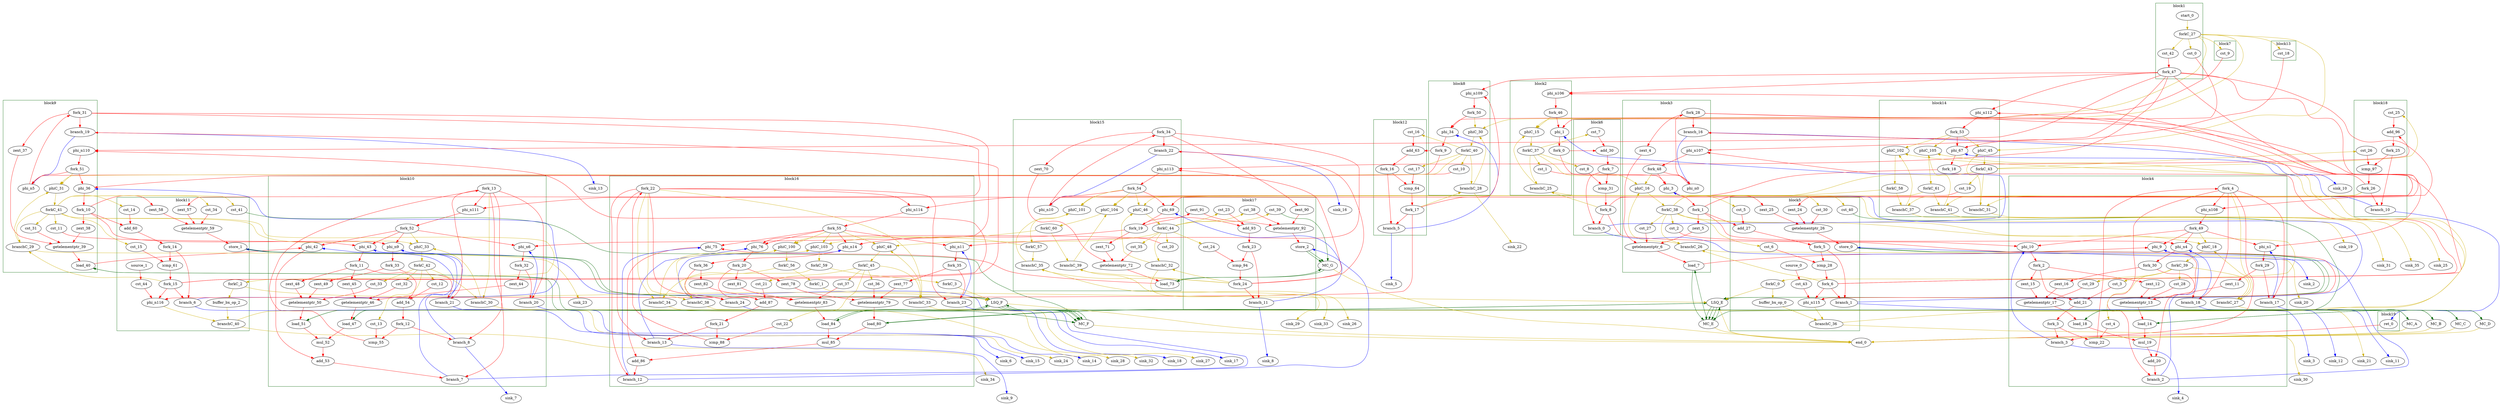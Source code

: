 Digraph G {
	splines=spline;
//DHLS version: 0.1.1" [shape = "none" pos = "20,20!"]

	subgraph cluster_0 {
	color = "darkgreen";
		label = "block1";
		"cst_0" [type = "Constant", bbID= 1, in = "in1:32", out = "out1:32", value = "0x00000000"];
		"start_0" [type = "Entry", control= "true", bbID= 1, in = "in1:0", out = "out1:0"];
		"cst_42" [type = "Constant", bbID= 1, in = "in1:32", out = "out1:32", value = "0x00000001"];
		"forkC_27" [type = "Fork", bbID= 1, in = "in1:0", out = "out1:0 out2:0 out3:0 out4:0 out5:0 out6:0 out7:0 "];
		"fork_47" [type = "Fork", bbID= 1, in = "in1:32", out = "out1:32 out2:32 out3:32 out4:32 out5:32 out6:32 out7:32 out8:32 out9:32 "];

	}

	subgraph cluster_1 {
	color = "darkgreen";
		label = "block2";
		"phi_1" [type = "Mux", bbID= 2, in = "in1?:1 in2:32 in3:32 ", out = "out1:32", delay=0.366];
		"cst_1" [type = "Constant", bbID= 2, in = "in1:32", out = "out1:32", value = "0x00000000"];
		"phiC_15" [type = "Mux", bbID= 2, in = "in1?:1 in2:0 in3:0 ", out = "out1:0", delay=0.166];
		"phi_n106" [type = "Merge", bbID= 2, in = "in1:32 in2:32*i ", out = "out1:32", delay=0.366];
		"branchC_25" [type = "Branch", bbID= 2,  in = "in1:0 in2?:1*i", out = "out1+:0 out2-:0"];
		"fork_0" [type = "Fork", bbID= 2, in = "in1:32", out = "out1:32 out2:32 "];
		"forkC_37" [type = "Fork", bbID= 2, in = "in1:0", out = "out1:0 out2:0 out3:0 out4:0 out5:0 "];
		"fork_46" [type = "Fork", bbID= 2, in = "in1:32", out = "out1:32 out2:32 "];

	}

	subgraph cluster_2 {
	color = "darkgreen";
		label = "block3";
		"phi_3" [type = "Mux", bbID= 3, in = "in1?:1 in2:32 in3:32 ", out = "out1:32", delay=0.366];
		"zext_4" [type = "Operator", bbID= 3, op = "zext_op", in = "in1:32 ", out = "out1:32 ", delay=0.000, latency=0, II=1];
		"zext_5" [type = "Operator", bbID= 3, op = "zext_op", in = "in1:32 ", out = "out1:32 ", delay=0.000, latency=0, II=1];
		"getelementptr_6" [type = "Operator", bbID= 3, op = "getelementptr_op", in = "in1:32 in2:32 in3:32 ", out = "out1:32 ", constants=1, delay=2.966, latency=0, II=1];
		"load_7" [type = "Operator", bbID= 3, op = "mc_load_op",bbID= 3, portId= 0, offset= 0, in = "in1:32 in2:32", out = "out1:32 out2:32 ", delay=0.000, latency=2, II=1];
		"cst_2" [type = "Constant", bbID= 3, in = "in1:32", out = "out1:32", value = "0x00000000"];
		"cst_27" [type = "Constant", bbID= 3, in = "in1:32", out = "out1:32", value = "0x0000000A"];
		"phi_n0" [type = "Mux", bbID= 3, in = "in1?:1 in2:32 in3:32 ", out = "out1:32", delay=0.366];
		"phiC_16" [type = "Mux", bbID= 3, in = "in1?:1 in2:0 in3:0 ", out = "out1:0", delay=0.166];
		"phi_n107" [type = "Merge", bbID= 3, in = "in1:32 in2:32*i ", out = "out1:32", delay=0.366];
		"branch_16" [type = "Branch", bbID= 3,  in = "in1:32 in2?:1*i", out = "out1+:32 out2-:32"];
		"branchC_26" [type = "Branch", bbID= 3,  in = "in1:0 in2?:1*i", out = "out1+:0 out2-:0"];
		"fork_1" [type = "Fork", bbID= 3, in = "in1:32", out = "out1:32 out2:32 out3:32 out4:32 "];
		"fork_28" [type = "Fork", bbID= 3, in = "in1:32", out = "out1:32 out2:32 out3:32 out4:32 "];
		"forkC_38" [type = "Fork", bbID= 3, in = "in1:0", out = "out1:0 out2:0 out3:0 out4:0 out5:0 out6:0 out7:0 out8:0 out9:0 "];
		"fork_48" [type = "Fork", bbID= 3, in = "in1:32", out = "out1:32 out2:32 out3:32 "];

	}

	subgraph cluster_3 {
	color = "darkgreen";
		label = "block4";
		"phi_9" [type = "Mux", bbID= 4, in = "in1?:1 in2:32 in3:32 ", out = "out1:32", delay=0.366];
		"phi_10" [type = "Mux", bbID= 4, in = "in1?:1 in2:32 in3:32 ", out = "out1:32", delay=0.366];
		"zext_11" [type = "Operator", bbID= 4, op = "zext_op", in = "in1:32 ", out = "out1:32 ", delay=0.000, latency=0, II=1];
		"zext_12" [type = "Operator", bbID= 4, op = "zext_op", in = "in1:32 ", out = "out1:32 ", delay=0.000, latency=0, II=1];
		"getelementptr_13" [type = "Operator", bbID= 4, op = "getelementptr_op", in = "in1:32 in2:32 in3:32 ", out = "out1:32 ", constants=1, delay=2.966, latency=0, II=1];
		"load_14" [type = "Operator", bbID= 4, op = "mc_load_op",bbID= 4, portId= 0, offset= 0, in = "in1:32 in2:32", out = "out1:32 out2:32 ", delay=0.000, latency=2, II=1];
		"zext_15" [type = "Operator", bbID= 4, op = "zext_op", in = "in1:32 ", out = "out1:32 ", delay=0.000, latency=0, II=1];
		"zext_16" [type = "Operator", bbID= 4, op = "zext_op", in = "in1:32 ", out = "out1:32 ", delay=0.000, latency=0, II=1];
		"getelementptr_17" [type = "Operator", bbID= 4, op = "getelementptr_op", in = "in1:32 in2:32 in3:32 ", out = "out1:32 ", constants=1, delay=2.966, latency=0, II=1];
		"load_18" [type = "Operator", bbID= 4, op = "mc_load_op",bbID= 4, portId= 0, offset= 0, in = "in1:32 in2:32", out = "out1:32 out2:32 ", delay=0.000, latency=2, II=1];
		"mul_19" [type = "Operator", bbID= 4, op = "mul_op", in = "in1:32 in2:32 ", out = "out1:32 ", delay=0.000, latency=4, II=1];
		"add_20" [type = "Operator", bbID= 4, op = "add_op", in = "in1:32 in2:32 ", out = "out1:32 ", delay=1.693, latency=0, II=1];
		"cst_3" [type = "Constant", bbID= 4, in = "in1:32", out = "out1:32", value = "0x00000001"];
		"add_21" [type = "Operator", bbID= 4, op = "add_op", in = "in1:32 in2:32 ", out = "out1:32 ", delay=1.693, latency=0, II=1];
		"cst_4" [type = "Constant", bbID= 4, in = "in1:32", out = "out1:32", value = "0x0000000A"];
		"icmp_22" [type = "Operator", bbID= 4, op = "icmp_ult_op", in = "in1:32 in2:32 ", out = "out1:1 ", delay=1.530, latency=0, II=1];
		"cst_28" [type = "Constant", bbID= 4, in = "in1:32", out = "out1:32", value = "0x0000000A"];
		"cst_29" [type = "Constant", bbID= 4, in = "in1:32", out = "out1:32", value = "0x0000000A"];
		"phi_n1" [type = "Mux", bbID= 4, in = "in1?:1 in2:32 in3:32 ", out = "out1:32", delay=0.366];
		"phi_n4" [type = "Mux", bbID= 4, in = "in1?:1 in2:32 in3:32 ", out = "out1:32", delay=0.366];
		"phiC_18" [type = "Mux", bbID= 4, in = "in1?:1 in2:0 in3:0 ", out = "out1:0", delay=0.166];
		"branch_2" [type = "Branch", bbID= 4,  in = "in1:32 in2?:1*i", out = "out1+:32 out2-:32"];
		"phi_n108" [type = "Merge", bbID= 4, in = "in1:32 in2:32*i ", out = "out1:32", delay=0.366];
		"branch_3" [type = "Branch", bbID= 4,  in = "in1:32 in2?:1*i", out = "out1+:32 out2-:32"];
		"branch_17" [type = "Branch", bbID= 4,  in = "in1:32 in2?:1*i", out = "out1+:32 out2-:32"];
		"branch_18" [type = "Branch", bbID= 4,  in = "in1:32 in2?:1*i", out = "out1+:32 out2-:32"];
		"branchC_27" [type = "Branch", bbID= 4,  in = "in1:0 in2?:1*i", out = "out1+:0 out2-:0"];
		"fork_2" [type = "Fork", bbID= 4, in = "in1:32", out = "out1:32 out2:32 out3:32 "];
		"fork_3" [type = "Fork", bbID= 4, in = "in1:32", out = "out1:32 out2:32 "];
		"fork_4" [type = "Fork", bbID= 4, in = "in1:32", out = "out1:32 out2:32 out3:32 out4:32 out5:32 out6:32 "];
		"fork_29" [type = "Fork", bbID= 4, in = "in1:32", out = "out1:32 out2:32 "];
		"fork_30" [type = "Fork", bbID= 4, in = "in1:32", out = "out1:32 out2:32 "];
		"forkC_39" [type = "Fork", bbID= 4, in = "in1:0", out = "out1:0 out2:0 out3:0 out4:0 out5:0 "];
		"fork_49" [type = "Fork", bbID= 4, in = "in1:32", out = "out1:32 out2:32 out3:32 out4:32 out5:32 "];

	}

	subgraph cluster_4 {
	color = "darkgreen";
		label = "block5";
		"zext_24" [type = "Operator", bbID= 5, op = "zext_op", in = "in1:32 ", out = "out1:32 ", delay=0.000, latency=0, II=1];
		"zext_25" [type = "Operator", bbID= 5, op = "zext_op", in = "in1:32 ", out = "out1:32 ", delay=0.000, latency=0, II=1];
		"getelementptr_26" [type = "Operator", bbID= 5, op = "getelementptr_op", in = "in1:32 in2:32 in3:32 ", out = "out1:32 ", constants=1, delay=2.966, latency=0, II=1];
		"store_0" [type = "Operator", bbID= 5, op = "lsq_store_op",bbID= 5, portId= 0, offset= 0, in = "in1:32 in2:32 ", out = "out1:32 out2:32", delay=0.000, latency=0, II=1];
		"cst_5" [type = "Constant", bbID= 5, in = "in1:32", out = "out1:32", value = "0x00000001"];
		"add_27" [type = "Operator", bbID= 5, op = "add_op", in = "in1:32 in2:32 ", out = "out1:32 ", delay=1.693, latency=0, II=1];
		"cst_6" [type = "Constant", bbID= 5, in = "in1:32", out = "out1:32", value = "0x0000000A"];
		"icmp_28" [type = "Operator", bbID= 5, op = "icmp_ult_op", in = "in1:32 in2:32 ", out = "out1:1 ", delay=1.530, latency=0, II=1];
		"cst_30" [type = "Constant", bbID= 5, in = "in1:32", out = "out1:32", value = "0x0000000A"];
		"cst_40" [type = "Constant", bbID= 5, in = "in1:32", out = "out1:32", value = "0x00000001"];
		"forkC_0" [type = "Fork", bbID= 5, in = "in1:0", out = "out1:0 out2:0 "];
		"buffer_bx_op_0" [type = "Operator", bbID= 5, op = "buffer_bx_op", in = "in1:0", out = "out1:0", delay=0, latency=1, II=1];
		"branch_1" [type = "Branch", bbID= 5,  in = "in1:32 in2?:1*i", out = "out1+:32 out2-:32"];
		"phi_n115" [type = "Mux", bbID= 5, in = "in1?:1 in2:32 in3:32 ", out = "out1:32", delay=0.366];
		"cst_43" [type = "Constant", bbID= 5, in = "in1:32", out = "out1:32", value = "0x00000001"];
		"source_0" [type = "Source", bbID= 5, out = "out1:0"];
		"branchC_36" [type = "Branch", bbID= 5,  in = "in1:0 in2?:1", out = "out1+:0 out2-:0"];
		"fork_5" [type = "Fork", bbID= 5, in = "in1:32", out = "out1:32 out2:32 "];
		"fork_6" [type = "Fork", bbID= 5, in = "in1:32", out = "out1:32 out2:32 out3:32 out4:32 out5:32 "];

	}

	subgraph cluster_5 {
	color = "darkgreen";
		label = "block6";
		"cst_7" [type = "Constant", bbID= 6, in = "in1:32", out = "out1:32", value = "0x00000001"];
		"add_30" [type = "Operator", bbID= 6, op = "add_op", in = "in1:32 in2:32 ", out = "out1:32 ", delay=1.693, latency=0, II=1];
		"cst_8" [type = "Constant", bbID= 6, in = "in1:32", out = "out1:32", value = "0x0000000A"];
		"icmp_31" [type = "Operator", bbID= 6, op = "icmp_ult_op", in = "in1:32 in2:32 ", out = "out1:1 ", delay=1.530, latency=0, II=1];
		"branch_0" [type = "Branch", bbID= 6,  in = "in1:32 in2?:1*i", out = "out1+:32 out2-:32"];
		"fork_7" [type = "Fork", bbID= 6, in = "in1:32", out = "out1:32 out2:32 "];
		"fork_8" [type = "Fork", bbID= 6, in = "in1:32", out = "out1:32 out2:32 out3:32 out4:32 "];

	}

	subgraph cluster_6 {
	color = "darkgreen";
		label = "block7";
		"cst_9" [type = "Constant", bbID= 7, in = "in1:32", out = "out1:32", value = "0x00000000"];

	}

	subgraph cluster_7 {
	color = "darkgreen";
		label = "block8";
		"phi_34" [type = "Mux", bbID= 8, in = "in1?:1 in2:32 in3:32 ", out = "out1:32", delay=0.366];
		"cst_10" [type = "Constant", bbID= 8, in = "in1:32", out = "out1:32", value = "0x00000000"];
		"phiC_30" [type = "Mux", bbID= 8, in = "in1?:1 in2:0 in3:0 ", out = "out1:0", delay=0.166];
		"phi_n109" [type = "Merge", bbID= 8, in = "in1:32 in2:32*i ", out = "out1:32", delay=0.366];
		"branchC_28" [type = "Branch", bbID= 8,  in = "in1:0 in2?:1*i", out = "out1+:0 out2-:0"];
		"fork_9" [type = "Fork", bbID= 8, in = "in1:32", out = "out1:32 out2:32 "];
		"forkC_40" [type = "Fork", bbID= 8, in = "in1:0", out = "out1:0 out2:0 out3:0 out4:0 out5:0 "];
		"fork_50" [type = "Fork", bbID= 8, in = "in1:32", out = "out1:32 out2:32 "];

	}

	subgraph cluster_8 {
	color = "darkgreen";
		label = "block9";
		"phi_36" [type = "Mux", bbID= 9, in = "in1?:1 in2:32 in3:32 ", out = "out1:32", delay=0.366];
		"zext_37" [type = "Operator", bbID= 9, op = "zext_op", in = "in1:32 ", out = "out1:32 ", delay=0.000, latency=0, II=1];
		"zext_38" [type = "Operator", bbID= 9, op = "zext_op", in = "in1:32 ", out = "out1:32 ", delay=0.000, latency=0, II=1];
		"getelementptr_39" [type = "Operator", bbID= 9, op = "getelementptr_op", in = "in1:32 in2:32 in3:32 ", out = "out1:32 ", constants=1, delay=2.966, latency=0, II=1];
		"load_40" [type = "Operator", bbID= 9, op = "mc_load_op",bbID= 9, portId= 0, offset= 0, in = "in1:32 in2:32", out = "out1:32 out2:32 ", delay=0.000, latency=2, II=1];
		"cst_11" [type = "Constant", bbID= 9, in = "in1:32", out = "out1:32", value = "0x00000000"];
		"cst_31" [type = "Constant", bbID= 9, in = "in1:32", out = "out1:32", value = "0x0000000A"];
		"phi_n5" [type = "Mux", bbID= 9, in = "in1?:1 in2:32 in3:32 ", out = "out1:32", delay=0.366];
		"phiC_31" [type = "Mux", bbID= 9, in = "in1?:1 in2:0 in3:0 ", out = "out1:0", delay=0.166];
		"phi_n110" [type = "Merge", bbID= 9, in = "in1:32 in2:32*i ", out = "out1:32", delay=0.366];
		"branch_19" [type = "Branch", bbID= 9,  in = "in1:32 in2?:1*i", out = "out1+:32 out2-:32"];
		"branchC_29" [type = "Branch", bbID= 9,  in = "in1:0 in2?:1*i", out = "out1+:0 out2-:0"];
		"fork_10" [type = "Fork", bbID= 9, in = "in1:32", out = "out1:32 out2:32 out3:32 out4:32 "];
		"fork_31" [type = "Fork", bbID= 9, in = "in1:32", out = "out1:32 out2:32 out3:32 out4:32 "];
		"forkC_41" [type = "Fork", bbID= 9, in = "in1:0", out = "out1:0 out2:0 out3:0 out4:0 out5:0 out6:0 out7:0 out8:0 out9:0 "];
		"fork_51" [type = "Fork", bbID= 9, in = "in1:32", out = "out1:32 out2:32 out3:32 "];

	}

	subgraph cluster_9 {
	color = "darkgreen";
		label = "block10";
		"phi_42" [type = "Mux", bbID= 10, in = "in1?:1 in2:32 in3:32 ", out = "out1:32", delay=0.366];
		"phi_43" [type = "Mux", bbID= 10, in = "in1?:1 in2:32 in3:32 ", out = "out1:32", delay=0.366];
		"zext_44" [type = "Operator", bbID= 10, op = "zext_op", in = "in1:32 ", out = "out1:32 ", delay=0.000, latency=0, II=1];
		"zext_45" [type = "Operator", bbID= 10, op = "zext_op", in = "in1:32 ", out = "out1:32 ", delay=0.000, latency=0, II=1];
		"getelementptr_46" [type = "Operator", bbID= 10, op = "getelementptr_op", in = "in1:32 in2:32 in3:32 ", out = "out1:32 ", constants=1, delay=2.966, latency=0, II=1];
		"load_47" [type = "Operator", bbID= 10, op = "mc_load_op",bbID= 10, portId= 0, offset= 0, in = "in1:32 in2:32", out = "out1:32 out2:32 ", delay=0.000, latency=2, II=1];
		"zext_48" [type = "Operator", bbID= 10, op = "zext_op", in = "in1:32 ", out = "out1:32 ", delay=0.000, latency=0, II=1];
		"zext_49" [type = "Operator", bbID= 10, op = "zext_op", in = "in1:32 ", out = "out1:32 ", delay=0.000, latency=0, II=1];
		"getelementptr_50" [type = "Operator", bbID= 10, op = "getelementptr_op", in = "in1:32 in2:32 in3:32 ", out = "out1:32 ", constants=1, delay=2.966, latency=0, II=1];
		"load_51" [type = "Operator", bbID= 10, op = "mc_load_op",bbID= 10, portId= 0, offset= 0, in = "in1:32 in2:32", out = "out1:32 out2:32 ", delay=0.000, latency=2, II=1];
		"mul_52" [type = "Operator", bbID= 10, op = "mul_op", in = "in1:32 in2:32 ", out = "out1:32 ", delay=0.000, latency=4, II=1];
		"add_53" [type = "Operator", bbID= 10, op = "add_op", in = "in1:32 in2:32 ", out = "out1:32 ", delay=1.693, latency=0, II=1];
		"cst_12" [type = "Constant", bbID= 10, in = "in1:32", out = "out1:32", value = "0x00000001"];
		"add_54" [type = "Operator", bbID= 10, op = "add_op", in = "in1:32 in2:32 ", out = "out1:32 ", delay=1.693, latency=0, II=1];
		"cst_13" [type = "Constant", bbID= 10, in = "in1:32", out = "out1:32", value = "0x0000000A"];
		"icmp_55" [type = "Operator", bbID= 10, op = "icmp_ult_op", in = "in1:32 in2:32 ", out = "out1:1 ", delay=1.530, latency=0, II=1];
		"cst_32" [type = "Constant", bbID= 10, in = "in1:32", out = "out1:32", value = "0x0000000A"];
		"cst_33" [type = "Constant", bbID= 10, in = "in1:32", out = "out1:32", value = "0x0000000A"];
		"phi_n6" [type = "Mux", bbID= 10, in = "in1?:1 in2:32 in3:32 ", out = "out1:32", delay=0.366];
		"phi_n9" [type = "Mux", bbID= 10, in = "in1?:1 in2:32 in3:32 ", out = "out1:32", delay=0.366];
		"phiC_33" [type = "Mux", bbID= 10, in = "in1?:1 in2:0 in3:0 ", out = "out1:0", delay=0.166];
		"branch_7" [type = "Branch", bbID= 10,  in = "in1:32 in2?:1*i", out = "out1+:32 out2-:32"];
		"phi_n111" [type = "Merge", bbID= 10, in = "in1:32 in2:32*i ", out = "out1:32", delay=0.366];
		"branch_8" [type = "Branch", bbID= 10,  in = "in1:32 in2?:1*i", out = "out1+:32 out2-:32"];
		"branch_20" [type = "Branch", bbID= 10,  in = "in1:32 in2?:1*i", out = "out1+:32 out2-:32"];
		"branch_21" [type = "Branch", bbID= 10,  in = "in1:32 in2?:1*i", out = "out1+:32 out2-:32"];
		"branchC_30" [type = "Branch", bbID= 10,  in = "in1:0 in2?:1*i", out = "out1+:0 out2-:0"];
		"fork_11" [type = "Fork", bbID= 10, in = "in1:32", out = "out1:32 out2:32 out3:32 "];
		"fork_12" [type = "Fork", bbID= 10, in = "in1:32", out = "out1:32 out2:32 "];
		"fork_13" [type = "Fork", bbID= 10, in = "in1:32", out = "out1:32 out2:32 out3:32 out4:32 out5:32 out6:32 "];
		"fork_32" [type = "Fork", bbID= 10, in = "in1:32", out = "out1:32 out2:32 "];
		"fork_33" [type = "Fork", bbID= 10, in = "in1:32", out = "out1:32 out2:32 "];
		"forkC_42" [type = "Fork", bbID= 10, in = "in1:0", out = "out1:0 out2:0 out3:0 out4:0 out5:0 "];
		"fork_52" [type = "Fork", bbID= 10, in = "in1:32", out = "out1:32 out2:32 out3:32 out4:32 out5:32 "];

	}

	subgraph cluster_10 {
	color = "darkgreen";
		label = "block11";
		"zext_57" [type = "Operator", bbID= 11, op = "zext_op", in = "in1:32 ", out = "out1:32 ", delay=0.000, latency=0, II=1];
		"zext_58" [type = "Operator", bbID= 11, op = "zext_op", in = "in1:32 ", out = "out1:32 ", delay=0.000, latency=0, II=1];
		"getelementptr_59" [type = "Operator", bbID= 11, op = "getelementptr_op", in = "in1:32 in2:32 in3:32 ", out = "out1:32 ", constants=1, delay=2.966, latency=0, II=1];
		"store_1" [type = "Operator", bbID= 11, op = "lsq_store_op",bbID= 11, portId= 0, offset= 0, in = "in1:32 in2:32 ", out = "out1:32 out2:32", delay=0.000, latency=0, II=1];
		"cst_14" [type = "Constant", bbID= 11, in = "in1:32", out = "out1:32", value = "0x00000001"];
		"add_60" [type = "Operator", bbID= 11, op = "add_op", in = "in1:32 in2:32 ", out = "out1:32 ", delay=1.693, latency=0, II=1];
		"cst_15" [type = "Constant", bbID= 11, in = "in1:32", out = "out1:32", value = "0x0000000A"];
		"icmp_61" [type = "Operator", bbID= 11, op = "icmp_ult_op", in = "in1:32 in2:32 ", out = "out1:1 ", delay=1.530, latency=0, II=1];
		"cst_34" [type = "Constant", bbID= 11, in = "in1:32", out = "out1:32", value = "0x0000000A"];
		"cst_41" [type = "Constant", bbID= 11, in = "in1:32", out = "out1:32", value = "0x00000001"];
		"forkC_2" [type = "Fork", bbID= 11, in = "in1:0", out = "out1:0 out2:0 "];
		"buffer_bx_op_2" [type = "Operator", bbID= 11, op = "buffer_bx_op", in = "in1:0", out = "out1:0", delay=0, latency=1, II=1];
		"branch_6" [type = "Branch", bbID= 11,  in = "in1:32 in2?:1*i", out = "out1+:32 out2-:32"];
		"phi_n116" [type = "Mux", bbID= 11, in = "in1?:1 in2:32 in3:32 ", out = "out1:32", delay=0.366];
		"cst_44" [type = "Constant", bbID= 11, in = "in1:32", out = "out1:32", value = "0x00000001"];
		"source_1" [type = "Source", bbID= 11, out = "out1:0"];
		"branchC_40" [type = "Branch", bbID= 11,  in = "in1:0 in2?:1", out = "out1+:0 out2-:0"];
		"fork_14" [type = "Fork", bbID= 11, in = "in1:32", out = "out1:32 out2:32 "];
		"fork_15" [type = "Fork", bbID= 11, in = "in1:32", out = "out1:32 out2:32 out3:32 out4:32 out5:32 "];

	}

	subgraph cluster_11 {
	color = "darkgreen";
		label = "block12";
		"cst_16" [type = "Constant", bbID= 12, in = "in1:32", out = "out1:32", value = "0x00000001"];
		"add_63" [type = "Operator", bbID= 12, op = "add_op", in = "in1:32 in2:32 ", out = "out1:32 ", delay=1.693, latency=0, II=1];
		"cst_17" [type = "Constant", bbID= 12, in = "in1:32", out = "out1:32", value = "0x0000000A"];
		"icmp_64" [type = "Operator", bbID= 12, op = "icmp_ult_op", in = "in1:32 in2:32 ", out = "out1:1 ", delay=1.530, latency=0, II=1];
		"branch_5" [type = "Branch", bbID= 12,  in = "in1:32 in2?:1*i", out = "out1+:32 out2-:32"];
		"fork_16" [type = "Fork", bbID= 12, in = "in1:32", out = "out1:32 out2:32 "];
		"fork_17" [type = "Fork", bbID= 12, in = "in1:32", out = "out1:32 out2:32 out3:32 out4:32 "];

	}

	subgraph cluster_12 {
	color = "darkgreen";
		label = "block13";
		"cst_18" [type = "Constant", bbID= 13, in = "in1:32", out = "out1:32", value = "0x00000000"];

	}

	subgraph cluster_13 {
	color = "darkgreen";
		label = "block14";
		"phi_67" [type = "Mux", bbID= 14, in = "in1?:1 in2:32 in3:32 ", out = "out1:32", delay=0.366];
		"cst_19" [type = "Constant", bbID= 14, in = "in1:32", out = "out1:32", value = "0x00000000"];
		"phiC_45" [type = "Mux", bbID= 14, in = "in1?:1 in2:0 in3:0 ", out = "out1:0", delay=0.166];
		"phiC_102" [type = "Mux", bbID= 14, in = "in1?:1 in2:0 in3:0 ", out = "out1:0", delay=0.166];
		"phiC_105" [type = "Mux", bbID= 14, in = "in1?:1 in2:0 in3:0 ", out = "out1:0", delay=0.166];
		"phi_n112" [type = "Merge", bbID= 14, in = "in1:32 in2:32*i ", out = "out1:32", delay=0.366];
		"branchC_31" [type = "Branch", bbID= 14,  in = "in1:0 in2?:1*i", out = "out1+:0 out2-:0"];
		"branchC_37" [type = "Branch", bbID= 14,  in = "in1:0 in2?:1*i", out = "out1+:0 out2-:0"];
		"branchC_41" [type = "Branch", bbID= 14,  in = "in1:0 in2?:1*i", out = "out1+:0 out2-:0"];
		"fork_18" [type = "Fork", bbID= 14, in = "in1:32", out = "out1:32 out2:32 "];
		"forkC_43" [type = "Fork", bbID= 14, in = "in1:0", out = "out1:0 out2:0 out3:0 out4:0 out5:0 "];
		"fork_53" [type = "Fork", bbID= 14, in = "in1:32", out = "out1:32 out2:32 out3:32 out4:32 "];
		"forkC_58" [type = "Fork", bbID= 14, in = "in1:0", out = "out1:0 out2:0 "];
		"forkC_61" [type = "Fork", bbID= 14, in = "in1:0", out = "out1:0 out2:0 "];

	}

	subgraph cluster_14 {
	color = "darkgreen";
		label = "block15";
		"phi_69" [type = "Mux", bbID= 15, in = "in1?:1 in2:32 in3:32 ", out = "out1:32", delay=0.366];
		"zext_70" [type = "Operator", bbID= 15, op = "zext_op", in = "in1:32 ", out = "out1:32 ", delay=0.000, latency=0, II=1];
		"zext_71" [type = "Operator", bbID= 15, op = "zext_op", in = "in1:32 ", out = "out1:32 ", delay=0.000, latency=0, II=1];
		"getelementptr_72" [type = "Operator", bbID= 15, op = "getelementptr_op", in = "in1:32 in2:32 in3:32 ", out = "out1:32 ", constants=1, delay=2.966, latency=0, II=1];
		"load_73" [type = "Operator", bbID= 15, op = "mc_load_op",bbID= 15, portId= 0, offset= 0, in = "in1:32 in2:32", out = "out1:32 out2:32 ", delay=0.000, latency=2, II=1];
		"cst_20" [type = "Constant", bbID= 15, in = "in1:32", out = "out1:32", value = "0x00000000"];
		"cst_35" [type = "Constant", bbID= 15, in = "in1:32", out = "out1:32", value = "0x0000000A"];
		"phi_n10" [type = "Mux", bbID= 15, in = "in1?:1 in2:32 in3:32 ", out = "out1:32", delay=0.366];
		"phiC_46" [type = "Mux", bbID= 15, in = "in1?:1 in2:0 in3:0 ", out = "out1:0", delay=0.166];
		"phiC_101" [type = "Mux", bbID= 15, in = "in1?:1 in2:0 in3:0 ", out = "out1:0", delay=0.166];
		"phiC_104" [type = "Mux", bbID= 15, in = "in1?:1 in2:0 in3:0 ", out = "out1:0", delay=0.166];
		"phi_n113" [type = "Merge", bbID= 15, in = "in1:32 in2:32*i ", out = "out1:32", delay=0.366];
		"branch_22" [type = "Branch", bbID= 15,  in = "in1:32 in2?:1*i", out = "out1+:32 out2-:32"];
		"branchC_32" [type = "Branch", bbID= 15,  in = "in1:0 in2?:1*i", out = "out1+:0 out2-:0"];
		"branchC_35" [type = "Branch", bbID= 15,  in = "in1:0 in2?:1*i", out = "out1+:0 out2-:0"];
		"branchC_39" [type = "Branch", bbID= 15,  in = "in1:0 in2?:1*i", out = "out1+:0 out2-:0"];
		"fork_19" [type = "Fork", bbID= 15, in = "in1:32", out = "out1:32 out2:32 out3:32 out4:32 "];
		"fork_34" [type = "Fork", bbID= 15, in = "in1:32", out = "out1:32 out2:32 out3:32 out4:32 "];
		"forkC_44" [type = "Fork", bbID= 15, in = "in1:0", out = "out1:0 out2:0 out3:0 out4:0 out5:0 out6:0 out7:0 out8:0 "];
		"fork_54" [type = "Fork", bbID= 15, in = "in1:32", out = "out1:32 out2:32 out3:32 out4:32 out5:32 "];
		"forkC_57" [type = "Fork", bbID= 15, in = "in1:0", out = "out1:0 out2:0 "];
		"forkC_60" [type = "Fork", bbID= 15, in = "in1:0", out = "out1:0 out2:0 "];

	}

	subgraph cluster_15 {
	color = "darkgreen";
		label = "block16";
		"phi_75" [type = "Mux", bbID= 16, in = "in1?:1 in2:32 in3:32 ", out = "out1:32", delay=0.366];
		"phi_76" [type = "Mux", bbID= 16, in = "in1?:1 in2:32 in3:32 ", out = "out1:32", delay=0.366];
		"zext_77" [type = "Operator", bbID= 16, op = "zext_op", in = "in1:32 ", out = "out1:32 ", delay=0.000, latency=0, II=1];
		"zext_78" [type = "Operator", bbID= 16, op = "zext_op", in = "in1:32 ", out = "out1:32 ", delay=0.000, latency=0, II=1];
		"getelementptr_79" [type = "Operator", bbID= 16, op = "getelementptr_op", in = "in1:32 in2:32 in3:32 ", out = "out1:32 ", constants=1, delay=2.966, latency=0, II=1];
		"load_80" [type = "Operator", bbID= 16, op = "lsq_load_op",bbID= 16, portId= 0, offset= 0, in = "in1:32 in2:32", out = "out1:32 out2:32 ", delay=0.000, latency=5, II=1];
		"zext_81" [type = "Operator", bbID= 16, op = "zext_op", in = "in1:32 ", out = "out1:32 ", delay=0.000, latency=0, II=1];
		"zext_82" [type = "Operator", bbID= 16, op = "zext_op", in = "in1:32 ", out = "out1:32 ", delay=0.000, latency=0, II=1];
		"getelementptr_83" [type = "Operator", bbID= 16, op = "getelementptr_op", in = "in1:32 in2:32 in3:32 ", out = "out1:32 ", constants=1, delay=2.966, latency=0, II=1];
		"load_84" [type = "Operator", bbID= 16, op = "lsq_load_op",bbID= 16, portId= 0, offset= 0, in = "in1:32 in2:32", out = "out1:32 out2:32 ", delay=0.000, latency=5, II=1];
		"mul_85" [type = "Operator", bbID= 16, op = "mul_op", in = "in1:32 in2:32 ", out = "out1:32 ", delay=0.000, latency=4, II=1];
		"add_86" [type = "Operator", bbID= 16, op = "add_op", in = "in1:32 in2:32 ", out = "out1:32 ", delay=1.693, latency=0, II=1];
		"cst_21" [type = "Constant", bbID= 16, in = "in1:32", out = "out1:32", value = "0x00000001"];
		"add_87" [type = "Operator", bbID= 16, op = "add_op", in = "in1:32 in2:32 ", out = "out1:32 ", delay=1.693, latency=0, II=1];
		"cst_22" [type = "Constant", bbID= 16, in = "in1:32", out = "out1:32", value = "0x0000000A"];
		"icmp_88" [type = "Operator", bbID= 16, op = "icmp_ult_op", in = "in1:32 in2:32 ", out = "out1:1 ", delay=1.530, latency=0, II=1];
		"cst_36" [type = "Constant", bbID= 16, in = "in1:32", out = "out1:32", value = "0x0000000A"];
		"cst_37" [type = "Constant", bbID= 16, in = "in1:32", out = "out1:32", value = "0x0000000A"];
		"forkC_1" [type = "Fork", bbID= 16, in = "in1:0", out = "out1:0 "];
		"forkC_3" [type = "Fork", bbID= 16, in = "in1:0", out = "out1:0 "];
		"phi_n11" [type = "Mux", bbID= 16, in = "in1?:1 in2:32 in3:32 ", out = "out1:32", delay=0.366];
		"phi_n14" [type = "Mux", bbID= 16, in = "in1?:1 in2:32 in3:32 ", out = "out1:32", delay=0.366];
		"phiC_48" [type = "Mux", bbID= 16, in = "in1?:1 in2:0 in3:0 ", out = "out1:0", delay=0.166];
		"phiC_100" [type = "Mux", bbID= 16, in = "in1?:1 in2:0 in3:0 ", out = "out1:0", delay=0.166];
		"phiC_103" [type = "Mux", bbID= 16, in = "in1?:1 in2:0 in3:0 ", out = "out1:0", delay=0.166];
		"branch_12" [type = "Branch", bbID= 16,  in = "in1:32 in2?:1*i", out = "out1+:32 out2-:32"];
		"phi_n114" [type = "Merge", bbID= 16, in = "in1:32 in2:32*i ", out = "out1:32", delay=0.366];
		"branch_13" [type = "Branch", bbID= 16,  in = "in1:32 in2?:1*i", out = "out1+:32 out2-:32"];
		"branch_23" [type = "Branch", bbID= 16,  in = "in1:32 in2?:1*i", out = "out1+:32 out2-:32"];
		"branch_24" [type = "Branch", bbID= 16,  in = "in1:32 in2?:1*i", out = "out1+:32 out2-:32"];
		"branchC_33" [type = "Branch", bbID= 16,  in = "in1:0 in2?:1*i", out = "out1+:0 out2-:0"];
		"branchC_34" [type = "Branch", bbID= 16,  in = "in1:0 in2?:1*i", out = "out1+:0 out2-:0"];
		"branchC_38" [type = "Branch", bbID= 16,  in = "in1:0 in2?:1*i", out = "out1+:0 out2-:0"];
		"fork_20" [type = "Fork", bbID= 16, in = "in1:32", out = "out1:32 out2:32 out3:32 "];
		"fork_21" [type = "Fork", bbID= 16, in = "in1:32", out = "out1:32 out2:32 "];
		"fork_22" [type = "Fork", bbID= 16, in = "in1:32", out = "out1:32 out2:32 out3:32 out4:32 out5:32 out6:32 out7:32 out8:32 "];
		"fork_35" [type = "Fork", bbID= 16, in = "in1:32", out = "out1:32 out2:32 "];
		"fork_36" [type = "Fork", bbID= 16, in = "in1:32", out = "out1:32 out2:32 "];
		"forkC_45" [type = "Fork", bbID= 16, in = "in1:0", out = "out1:0 out2:0 out3:0 out4:0 out5:0 "];
		"fork_55" [type = "Fork", bbID= 16, in = "in1:32", out = "out1:32 out2:32 out3:32 out4:32 out5:32 out6:32 out7:32 "];
		"forkC_56" [type = "Fork", bbID= 16, in = "in1:0", out = "out1:0 out2:0 "];
		"forkC_59" [type = "Fork", bbID= 16, in = "in1:0", out = "out1:0 out2:0 "];

	}

	subgraph cluster_16 {
	color = "darkgreen";
		label = "block17";
		"zext_90" [type = "Operator", bbID= 17, op = "zext_op", in = "in1:32 ", out = "out1:32 ", delay=0.000, latency=0, II=1];
		"zext_91" [type = "Operator", bbID= 17, op = "zext_op", in = "in1:32 ", out = "out1:32 ", delay=0.000, latency=0, II=1];
		"getelementptr_92" [type = "Operator", bbID= 17, op = "getelementptr_op", in = "in1:32 in2:32 in3:32 ", out = "out1:32 ", constants=1, delay=2.966, latency=0, II=1];
		"store_2" [type = "Operator", bbID= 17, op = "mc_store_op",bbID= 17, portId= 0, offset= 0, in = "in1:32 in2:32 ", out = "out1:32 out2:32", delay=0.000, latency=0, II=1];
		"cst_23" [type = "Constant", bbID= 17, in = "in1:32", out = "out1:32", value = "0x00000001"];
		"add_93" [type = "Operator", bbID= 17, op = "add_op", in = "in1:32 in2:32 ", out = "out1:32 ", delay=1.693, latency=0, II=1];
		"cst_24" [type = "Constant", bbID= 17, in = "in1:32", out = "out1:32", value = "0x0000000A"];
		"icmp_94" [type = "Operator", bbID= 17, op = "icmp_ult_op", in = "in1:32 in2:32 ", out = "out1:1 ", delay=1.530, latency=0, II=1];
		"cst_38" [type = "Constant", bbID= 17, in = "in1:32", out = "out1:32", value = "0x0000000A"];
		"cst_39" [type = "Constant", bbID= 17, in = "in1:32", out = "out1:32", value = "0x00000001"];
		"branch_11" [type = "Branch", bbID= 17,  in = "in1:32 in2?:1*i", out = "out1+:32 out2-:32"];
		"fork_23" [type = "Fork", bbID= 17, in = "in1:32", out = "out1:32 out2:32 "];
		"fork_24" [type = "Fork", bbID= 17, in = "in1:32", out = "out1:32 out2:32 out3:32 out4:32 out5:32 out6:32 "];

	}

	subgraph cluster_17 {
	color = "darkgreen";
		label = "block18";
		"cst_25" [type = "Constant", bbID= 18, in = "in1:32", out = "out1:32", value = "0x00000001"];
		"add_96" [type = "Operator", bbID= 18, op = "add_op", in = "in1:32 in2:32 ", out = "out1:32 ", delay=1.693, latency=0, II=1];
		"cst_26" [type = "Constant", bbID= 18, in = "in1:32", out = "out1:32", value = "0x0000000A"];
		"icmp_97" [type = "Operator", bbID= 18, op = "icmp_ult_op", in = "in1:32 in2:32 ", out = "out1:1 ", delay=1.530, latency=0, II=1];
		"branch_10" [type = "Branch", bbID= 18,  in = "in1:32 in2?:1*i", out = "out1+:32 out2-:32"];
		"fork_25" [type = "Fork", bbID= 18, in = "in1:32", out = "out1:32 out2:32 "];
		"fork_26" [type = "Fork", bbID= 18, in = "in1:32", out = "out1:32 out2:32 out3:32 out4:32 out5:32 "];

	}

	subgraph cluster_18 {
	color = "darkgreen";
		label = "block19";
		"ret_0" [type = "Operator", bbID= 19, op = "ret_op", in = "in1:32 ", out = "out1:32 ", delay=0.000, latency=0, II=1];

	}
	"LSQ_E" [type = "LSQ", bbID= 0, in = "in1:0*c0 in2:0*c1 in3:32*s0a in4:32*s0d in5:32*l0a in6:32*x0d ", out = "out1:32*l0d out2:0*e out3:32*x0a out4:32*y0a out5:32*y0d ", memory = "E", bbcount = 2, ldcount = 1, stcount = 1, fifoDepth = 16, numLoads = "{0; 1}", numStores = "{1; 0}", loadOffsets = "{{0;0;0;0;0;0;0;0;0;0;0;0;0;0;0;0};{0;0;0;0;0;0;0;0;0;0;0;0;0;0;0;0}}", storeOffsets = "{{0;0;0;0;0;0;0;0;0;0;0;0;0;0;0;0};{0;0;0;0;0;0;0;0;0;0;0;0;0;0;0;0}}", loadPorts = "{{0;0;0;0;0;0;0;0;0;0;0;0;0;0;0;0};{0;0;0;0;0;0;0;0;0;0;0;0;0;0;0;0}}", storePorts = "{{0;0;0;0;0;0;0;0;0;0;0;0;0;0;0;0};{0;0;0;0;0;0;0;0;0;0;0;0;0;0;0;0}}"];
	"LSQ_F" [type = "LSQ", bbID= 0, in = "in1:0*c0 in2:0*c1 in3:32*s0a in4:32*s0d in5:32*l0a in6:32*x0d ", out = "out1:32*l0d out2:0*e out3:32*x0a out4:32*y0a out5:32*y0d ", memory = "F", bbcount = 2, ldcount = 1, stcount = 1, fifoDepth = 16, numLoads = "{0; 1}", numStores = "{1; 0}", loadOffsets = "{{0;0;0;0;0;0;0;0;0;0;0;0;0;0;0;0};{0;0;0;0;0;0;0;0;0;0;0;0;0;0;0;0}}", storeOffsets = "{{0;0;0;0;0;0;0;0;0;0;0;0;0;0;0;0};{0;0;0;0;0;0;0;0;0;0;0;0;0;0;0;0}}", loadPorts = "{{0;0;0;0;0;0;0;0;0;0;0;0;0;0;0;0};{0;0;0;0;0;0;0;0;0;0;0;0;0;0;0;0}}", storePorts = "{{0;0;0;0;0;0;0;0;0;0;0;0;0;0;0;0};{0;0;0;0;0;0;0;0;0;0;0;0;0;0;0;0}}"];
	"MC_E" [type = "MC", bbID= 0, in = "in1:32*c0 in2:32*l0a in3:32*l1a in4:32*s0a in5:32*s0d ", out = "out1:32*l0d out2:32*l1d out3:0*e ", memory = "E", bbcount = 1, ldcount = 2, stcount = 1];
	"MC_A" [type = "MC", bbID= 0, in = "in1:32*l0a ", out = "out1:32*l0d out2:0*e ", memory = "A", bbcount = 0, ldcount = 1, stcount = 0];
	"MC_B" [type = "MC", bbID= 0, in = "in1:32*l0a ", out = "out1:32*l0d out2:0*e ", memory = "B", bbcount = 0, ldcount = 1, stcount = 0];
	"MC_F" [type = "MC", bbID= 0, in = "in1:32*c0 in2:32*l0a in3:32*l1a in4:32*s0a in5:32*s0d ", out = "out1:32*l0d out2:32*l1d out3:0*e ", memory = "F", bbcount = 1, ldcount = 2, stcount = 1];
	"MC_C" [type = "MC", bbID= 0, in = "in1:32*l0a ", out = "out1:32*l0d out2:0*e ", memory = "C", bbcount = 0, ldcount = 1, stcount = 0];
	"MC_D" [type = "MC", bbID= 0, in = "in1:32*l0a ", out = "out1:32*l0d out2:0*e ", memory = "D", bbcount = 0, ldcount = 1, stcount = 0];
	"MC_G" [type = "MC", bbID= 0, in = "in1:32*c0 in2:32*l0a in3:32*s0a in4:32*s0d ", out = "out1:32*l0d out2:0*e ", memory = "G", bbcount = 1, ldcount = 1, stcount = 1];
	"sink_2" [type = "Sink", bbID= 0, in = "in1:32"];
	"sink_3" [type = "Sink", bbID= 0, in = "in1:32"];
	"sink_4" [type = "Sink", bbID= 0, in = "in1:32"];
	"sink_5" [type = "Sink", bbID= 0, in = "in1:32"];
	"sink_6" [type = "Sink", bbID= 0, in = "in1:32"];
	"sink_7" [type = "Sink", bbID= 0, in = "in1:32"];
	"sink_8" [type = "Sink", bbID= 0, in = "in1:32"];
	"sink_9" [type = "Sink", bbID= 0, in = "in1:32"];
	"sink_10" [type = "Sink", bbID= 0, in = "in1:32"];
	"sink_11" [type = "Sink", bbID= 0, in = "in1:32"];
	"sink_12" [type = "Sink", bbID= 0, in = "in1:32"];
	"sink_13" [type = "Sink", bbID= 0, in = "in1:32"];
	"sink_14" [type = "Sink", bbID= 0, in = "in1:32"];
	"sink_15" [type = "Sink", bbID= 0, in = "in1:32"];
	"sink_16" [type = "Sink", bbID= 0, in = "in1:32"];
	"sink_17" [type = "Sink", bbID= 0, in = "in1:32"];
	"sink_18" [type = "Sink", bbID= 0, in = "in1:32"];
	"sink_19" [type = "Sink", bbID= 0, in = "in1:0"];
	"sink_20" [type = "Sink", bbID= 0, in = "in1:0"];
	"sink_21" [type = "Sink", bbID= 0, in = "in1:0"];
	"sink_22" [type = "Sink", bbID= 0, in = "in1:0"];
	"sink_23" [type = "Sink", bbID= 0, in = "in1:0"];
	"sink_24" [type = "Sink", bbID= 0, in = "in1:0"];
	"sink_25" [type = "Sink", bbID= 0, in = "in1:0"];
	"sink_26" [type = "Sink", bbID= 0, in = "in1:0"];
	"sink_27" [type = "Sink", bbID= 0, in = "in1:0"];
	"sink_28" [type = "Sink", bbID= 0, in = "in1:0"];
	"sink_29" [type = "Sink", bbID= 0, in = "in1:0"];
	"sink_30" [type = "Sink", bbID= 0, in = "in1:0"];
	"sink_31" [type = "Sink", bbID= 0, in = "in1:0"];
	"sink_32" [type = "Sink", bbID= 0, in = "in1:0"];
	"sink_33" [type = "Sink", bbID= 0, in = "in1:0"];
	"sink_34" [type = "Sink", bbID= 0, in = "in1:0"];
	"sink_35" [type = "Sink", bbID= 0, in = "in1:0"];
	"end_0" [type = "Exit", bbID= 0, in = "in1:0*e in2:0*e in3:0*e in4:0*e in5:0*e in6:0*e in7:0*e in8:0*e in9:0*e in10:32 ", out = "out1:32"];

	"load_7" -> "MC_E" [color = "darkgreen", mem_address = "true", from = "out2", to = "in2"];
	"MC_E" -> "load_7" [color = "darkgreen", mem_address = "false", from = "out1", to = "in1"];
	"load_14" -> "MC_A" [color = "darkgreen", mem_address = "true", from = "out2", to = "in1"];
	"MC_A" -> "load_14" [color = "darkgreen", mem_address = "false", from = "out1", to = "in1"];
	"load_18" -> "MC_B" [color = "darkgreen", mem_address = "true", from = "out2", to = "in1"];
	"MC_B" -> "load_18" [color = "darkgreen", mem_address = "false", from = "out1", to = "in1"];
	"store_0" -> "LSQ_E" [color = "darkgreen", mem_address = "true", from = "out2", to = "in3"];
	"store_0" -> "LSQ_E" [color = "darkgreen", mem_address = "false", from = "out1", to = "in4"];
	"load_40" -> "MC_F" [color = "darkgreen", mem_address = "true", from = "out2", to = "in2"];
	"MC_F" -> "load_40" [color = "darkgreen", mem_address = "false", from = "out1", to = "in1"];
	"load_47" -> "MC_C" [color = "darkgreen", mem_address = "true", from = "out2", to = "in1"];
	"MC_C" -> "load_47" [color = "darkgreen", mem_address = "false", from = "out1", to = "in1"];
	"load_51" -> "MC_D" [color = "darkgreen", mem_address = "true", from = "out2", to = "in1"];
	"MC_D" -> "load_51" [color = "darkgreen", mem_address = "false", from = "out1", to = "in1"];
	"store_1" -> "LSQ_F" [color = "darkgreen", mem_address = "true", from = "out2", to = "in3"];
	"store_1" -> "LSQ_F" [color = "darkgreen", mem_address = "false", from = "out1", to = "in4"];
	"load_73" -> "MC_G" [color = "darkgreen", mem_address = "true", from = "out2", to = "in2"];
	"MC_G" -> "load_73" [color = "darkgreen", mem_address = "false", from = "out1", to = "in1"];
	"load_80" -> "LSQ_E" [color = "darkgreen", mem_address = "true", from = "out2", to = "in5"];
	"LSQ_E" -> "load_80" [color = "darkgreen", mem_address = "false", from = "out1", to = "in1"];
	"load_84" -> "LSQ_F" [color = "darkgreen", mem_address = "true", from = "out2", to = "in5"];
	"LSQ_F" -> "load_84" [color = "darkgreen", mem_address = "false", from = "out1", to = "in1"];
	"store_2" -> "MC_G" [color = "darkgreen", mem_address = "true", from = "out2", to = "in3"];
	"store_2" -> "MC_G" [color = "darkgreen", mem_address = "false", from = "out1", to = "in4"];
	"LSQ_E" -> "end_0" [color = "gold3", from = "out2", to = "in1"];
	"LSQ_F" -> "end_0" [color = "gold3", from = "out2", to = "in2"];
	"cst_40" -> "MC_E" [color = "darkgreen", from = "out1", to = "in1"];
	"MC_E" -> "end_0" [color = "gold3", from = "out3", to = "in3"];
	"LSQ_E" -> "MC_E" [color = "darkgreen", mem_address = "true", from = "out3", to = "in3"];
	"LSQ_E" -> "MC_E" [color = "darkgreen", mem_address = "true", from = "out4", to = "in4"];
	"LSQ_E" -> "MC_E" [color = "darkgreen", mem_address = "false", from = "out5", to = "in5"];
	"MC_E" -> "LSQ_E" [color = "darkgreen", mem_address = "false", from = "out2", to = "in6"];
	"MC_A" -> "end_0" [color = "gold3", from = "out2", to = "in4"];
	"MC_B" -> "end_0" [color = "gold3", from = "out2", to = "in5"];
	"cst_41" -> "MC_F" [color = "darkgreen", from = "out1", to = "in1"];
	"MC_F" -> "end_0" [color = "gold3", from = "out3", to = "in6"];
	"LSQ_F" -> "MC_F" [color = "darkgreen", mem_address = "true", from = "out3", to = "in3"];
	"LSQ_F" -> "MC_F" [color = "darkgreen", mem_address = "true", from = "out4", to = "in4"];
	"LSQ_F" -> "MC_F" [color = "darkgreen", mem_address = "false", from = "out5", to = "in5"];
	"MC_F" -> "LSQ_F" [color = "darkgreen", mem_address = "false", from = "out2", to = "in6"];
	"MC_C" -> "end_0" [color = "gold3", from = "out2", to = "in7"];
	"MC_D" -> "end_0" [color = "gold3", from = "out2", to = "in8"];
	"cst_39" -> "MC_G" [color = "darkgreen", from = "out1", to = "in1"];
	"MC_G" -> "end_0" [color = "gold3", from = "out2", to = "in9"];
	"cst_0" -> "phi_1" [color = "red", from = "out1", to = "in3"];
	"phi_1" -> "fork_0" [color = "red", from = "out1", to = "in1"];
	"cst_1" -> "phi_3" [color = "red", from = "out1", to = "in3"];
	"phi_3" -> "fork_1" [color = "red", from = "out1", to = "in1"];
	"zext_4" -> "getelementptr_6" [color = "red", from = "out1", to = "in1"];
	"zext_5" -> "getelementptr_6" [color = "red", from = "out1", to = "in2"];
	"getelementptr_6" -> "load_7" [color = "red", from = "out1", to = "in2"];
	"load_7" -> "phi_9" [color = "red", from = "out1", to = "in3"];
	"phi_9" -> "add_20" [color = "red", from = "out1", to = "in1"];
	"cst_2" -> "phi_10" [color = "red", from = "out1", to = "in3"];
	"phi_10" -> "fork_2" [color = "red", from = "out1", to = "in1"];
	"zext_11" -> "getelementptr_13" [color = "red", from = "out1", to = "in1"];
	"zext_12" -> "getelementptr_13" [color = "red", from = "out1", to = "in2"];
	"getelementptr_13" -> "load_14" [color = "red", from = "out1", to = "in2"];
	"load_14" -> "mul_19" [color = "red", from = "out1", to = "in1"];
	"zext_15" -> "getelementptr_17" [color = "red", from = "out1", to = "in1"];
	"zext_16" -> "getelementptr_17" [color = "red", from = "out1", to = "in2"];
	"getelementptr_17" -> "load_18" [color = "red", from = "out1", to = "in2"];
	"load_18" -> "mul_19" [color = "red", from = "out1", to = "in2"];
	"mul_19" -> "add_20" [color = "red", from = "out1", to = "in2"];
	"add_20" -> "branch_2" [color = "red", from = "out1", to = "in1"];
	"cst_3" -> "add_21" [color = "red", from = "out1", to = "in2"];
	"add_21" -> "fork_3" [color = "red", from = "out1", to = "in1"];
	"cst_4" -> "icmp_22" [color = "red", from = "out1", to = "in2"];
	"icmp_22" -> "fork_4" [color = "red", from = "out1", to = "in1"];
	"zext_24" -> "getelementptr_26" [color = "red", from = "out1", to = "in1"];
	"zext_25" -> "getelementptr_26" [color = "red", from = "out1", to = "in2"];
	"getelementptr_26" -> "store_0" [color = "red", from = "out1", to = "in2"];
	"cst_5" -> "add_27" [color = "red", from = "out1", to = "in2"];
	"add_27" -> "fork_5" [color = "red", from = "out1", to = "in1"];
	"cst_6" -> "icmp_28" [color = "red", from = "out1", to = "in2"];
	"icmp_28" -> "fork_6" [color = "red", from = "out1", to = "in1"];
	"cst_7" -> "add_30" [color = "red", from = "out1", to = "in2"];
	"add_30" -> "fork_7" [color = "red", from = "out1", to = "in1"];
	"cst_8" -> "icmp_31" [color = "red", from = "out1", to = "in2"];
	"icmp_31" -> "fork_8" [color = "red", from = "out1", to = "in1"];
	"cst_9" -> "phi_34" [color = "red", from = "out1", to = "in3"];
	"phi_34" -> "fork_9" [color = "red", from = "out1", to = "in1"];
	"cst_10" -> "phi_36" [color = "red", from = "out1", to = "in3"];
	"phi_36" -> "fork_10" [color = "red", from = "out1", to = "in1"];
	"zext_37" -> "getelementptr_39" [color = "red", from = "out1", to = "in1"];
	"zext_38" -> "getelementptr_39" [color = "red", from = "out1", to = "in2"];
	"getelementptr_39" -> "load_40" [color = "red", from = "out1", to = "in2"];
	"load_40" -> "phi_42" [color = "red", from = "out1", to = "in3"];
	"phi_42" -> "add_53" [color = "red", from = "out1", to = "in1"];
	"cst_11" -> "phi_43" [color = "red", from = "out1", to = "in3"];
	"phi_43" -> "fork_11" [color = "red", from = "out1", to = "in1"];
	"zext_44" -> "getelementptr_46" [color = "red", from = "out1", to = "in1"];
	"zext_45" -> "getelementptr_46" [color = "red", from = "out1", to = "in2"];
	"getelementptr_46" -> "load_47" [color = "red", from = "out1", to = "in2"];
	"load_47" -> "mul_52" [color = "red", from = "out1", to = "in1"];
	"zext_48" -> "getelementptr_50" [color = "red", from = "out1", to = "in1"];
	"zext_49" -> "getelementptr_50" [color = "red", from = "out1", to = "in2"];
	"getelementptr_50" -> "load_51" [color = "red", from = "out1", to = "in2"];
	"load_51" -> "mul_52" [color = "red", from = "out1", to = "in2"];
	"mul_52" -> "add_53" [color = "red", from = "out1", to = "in2"];
	"add_53" -> "branch_7" [color = "red", from = "out1", to = "in1"];
	"cst_12" -> "add_54" [color = "red", from = "out1", to = "in2"];
	"add_54" -> "fork_12" [color = "red", from = "out1", to = "in1"];
	"cst_13" -> "icmp_55" [color = "red", from = "out1", to = "in2"];
	"icmp_55" -> "fork_13" [color = "red", from = "out1", to = "in1"];
	"zext_57" -> "getelementptr_59" [color = "red", from = "out1", to = "in1"];
	"zext_58" -> "getelementptr_59" [color = "red", from = "out1", to = "in2"];
	"getelementptr_59" -> "store_1" [color = "red", from = "out1", to = "in2"];
	"cst_14" -> "add_60" [color = "red", from = "out1", to = "in2"];
	"add_60" -> "fork_14" [color = "red", from = "out1", to = "in1"];
	"cst_15" -> "icmp_61" [color = "red", from = "out1", to = "in2"];
	"icmp_61" -> "fork_15" [color = "red", from = "out1", to = "in1"];
	"cst_16" -> "add_63" [color = "red", from = "out1", to = "in2"];
	"add_63" -> "fork_16" [color = "red", from = "out1", to = "in1"];
	"cst_17" -> "icmp_64" [color = "red", from = "out1", to = "in2"];
	"icmp_64" -> "fork_17" [color = "red", from = "out1", to = "in1"];
	"cst_18" -> "phi_67" [color = "red", from = "out1", to = "in3"];
	"phi_67" -> "fork_18" [color = "red", from = "out1", to = "in1"];
	"cst_19" -> "phi_69" [color = "red", from = "out1", to = "in3"];
	"phi_69" -> "fork_19" [color = "red", from = "out1", to = "in1"];
	"zext_70" -> "getelementptr_72" [color = "red", from = "out1", to = "in1"];
	"zext_71" -> "getelementptr_72" [color = "red", from = "out1", to = "in2"];
	"getelementptr_72" -> "load_73" [color = "red", from = "out1", to = "in2"];
	"load_73" -> "phi_75" [color = "red", from = "out1", to = "in3"];
	"phi_75" -> "add_86" [color = "red", from = "out1", to = "in1"];
	"cst_20" -> "phi_76" [color = "red", from = "out1", to = "in3"];
	"phi_76" -> "fork_20" [color = "red", from = "out1", to = "in1"];
	"zext_77" -> "getelementptr_79" [color = "red", from = "out1", to = "in1"];
	"zext_78" -> "getelementptr_79" [color = "red", from = "out1", to = "in2"];
	"getelementptr_79" -> "load_80" [color = "red", from = "out1", to = "in2"];
	"load_80" -> "mul_85" [color = "red", from = "out1", to = "in1"];
	"zext_81" -> "getelementptr_83" [color = "red", from = "out1", to = "in1"];
	"zext_82" -> "getelementptr_83" [color = "red", from = "out1", to = "in2"];
	"getelementptr_83" -> "load_84" [color = "red", from = "out1", to = "in2"];
	"load_84" -> "mul_85" [color = "red", from = "out1", to = "in2"];
	"mul_85" -> "add_86" [color = "red", from = "out1", to = "in2"];
	"add_86" -> "branch_12" [color = "red", from = "out1", to = "in1"];
	"cst_21" -> "add_87" [color = "red", from = "out1", to = "in2"];
	"add_87" -> "fork_21" [color = "red", from = "out1", to = "in1"];
	"cst_22" -> "icmp_88" [color = "red", from = "out1", to = "in2"];
	"icmp_88" -> "fork_22" [color = "red", from = "out1", to = "in1"];
	"zext_90" -> "getelementptr_92" [color = "red", from = "out1", to = "in1"];
	"zext_91" -> "getelementptr_92" [color = "red", from = "out1", to = "in2"];
	"getelementptr_92" -> "store_2" [color = "red", from = "out1", to = "in2"];
	"cst_23" -> "add_93" [color = "red", from = "out1", to = "in2"];
	"add_93" -> "fork_23" [color = "red", from = "out1", to = "in1"];
	"cst_24" -> "icmp_94" [color = "red", from = "out1", to = "in2"];
	"icmp_94" -> "fork_24" [color = "red", from = "out1", to = "in1"];
	"cst_25" -> "add_96" [color = "red", from = "out1", to = "in2"];
	"add_96" -> "fork_25" [color = "red", from = "out1", to = "in1"];
	"cst_26" -> "icmp_97" [color = "red", from = "out1", to = "in2"];
	"icmp_97" -> "fork_26" [color = "red", from = "out1", to = "in1"];
	"ret_0" -> "end_0" [color = "red", from = "out1", to = "in10"];
	"cst_27" -> "getelementptr_6" [color = "red", from = "out1", to = "in3"];
	"cst_28" -> "getelementptr_13" [color = "red", from = "out1", to = "in3"];
	"cst_29" -> "getelementptr_17" [color = "red", from = "out1", to = "in3"];
	"cst_30" -> "getelementptr_26" [color = "red", from = "out1", to = "in3"];
	"cst_31" -> "getelementptr_39" [color = "red", from = "out1", to = "in3"];
	"cst_32" -> "getelementptr_46" [color = "red", from = "out1", to = "in3"];
	"cst_33" -> "getelementptr_50" [color = "red", from = "out1", to = "in3"];
	"cst_34" -> "getelementptr_59" [color = "red", from = "out1", to = "in3"];
	"cst_35" -> "getelementptr_72" [color = "red", from = "out1", to = "in3"];
	"cst_36" -> "getelementptr_79" [color = "red", from = "out1", to = "in3"];
	"cst_37" -> "getelementptr_83" [color = "red", from = "out1", to = "in3"];
	"cst_38" -> "getelementptr_92" [color = "red", from = "out1", to = "in3"];
	"start_0" -> "forkC_27" [color = "gold3", from = "out1", to = "in1"];
	"forkC_0" -> "buffer_bx_op_0" [color = "gold3", from = "out1", to = "in1"];
	"forkC_0" -> "LSQ_E" [color = "gold3", from = "out2", to = "in1"];
	"buffer_bx_op_0" -> "branchC_36" [color = "gold3", from = "out1", to = "in1"];
	"forkC_1" -> "LSQ_E" [color = "gold3", from = "out1", to = "in2"];
	"forkC_2" -> "buffer_bx_op_2" [color = "gold3", from = "out1", to = "in1"];
	"forkC_2" -> "LSQ_F" [color = "gold3", from = "out2", to = "in1"];
	"buffer_bx_op_2" -> "branchC_40" [color = "gold3", from = "out1", to = "in1"];
	"forkC_3" -> "LSQ_F" [color = "gold3", from = "out1", to = "in2"];
	"phi_n0" -> "fork_28" [color = "red", from = "out1", to = "in1"];
	"phi_n1" -> "fork_29" [color = "red", from = "out1", to = "in1"];
	"phi_n4" -> "fork_30" [color = "red", from = "out1", to = "in1"];
	"phi_n5" -> "fork_31" [color = "red", from = "out1", to = "in1"];
	"phi_n6" -> "fork_32" [color = "red", from = "out1", to = "in1"];
	"phi_n9" -> "fork_33" [color = "red", from = "out1", to = "in1"];
	"phi_n10" -> "fork_34" [color = "red", from = "out1", to = "in1"];
	"phi_n11" -> "fork_35" [color = "red", from = "out1", to = "in1"];
	"phi_n14" -> "fork_36" [color = "red", from = "out1", to = "in1"];
	"phiC_15" -> "forkC_37" [color = "gold3", from = "out1", to = "in1"];
	"phiC_16" -> "forkC_38" [color = "gold3", from = "out1", to = "in1"];
	"phiC_18" -> "forkC_39" [color = "gold3", from = "out1", to = "in1"];
	"phiC_30" -> "forkC_40" [color = "gold3", from = "out1", to = "in1"];
	"phiC_31" -> "forkC_41" [color = "gold3", from = "out1", to = "in1"];
	"phiC_33" -> "forkC_42" [color = "gold3", from = "out1", to = "in1"];
	"phiC_45" -> "forkC_43" [color = "gold3", from = "out1", to = "in1"];
	"phiC_46" -> "forkC_44" [color = "gold3", from = "out1", to = "in1"];
	"phiC_48" -> "forkC_45" [color = "gold3", from = "out1", to = "in1"];
	"phiC_100" -> "forkC_56" [color = "gold3", from = "out1", to = "in1"];
	"phiC_101" -> "forkC_57" [color = "gold3", from = "out1", to = "in1"];
	"phiC_102" -> "forkC_58" [color = "gold3", from = "out1", to = "in1"];
	"phiC_103" -> "forkC_59" [color = "gold3", from = "out1", to = "in1"];
	"phiC_104" -> "forkC_60" [color = "gold3", from = "out1", to = "in1"];
	"phiC_105" -> "forkC_61" [color = "gold3", from = "out1", to = "in1"];
	"branch_0" -> "sink_2" [color = "blue", minlen = 3, from = "out1", to = "in1"];
	"branch_0" -> "phi_1" [color = "blue", minlen = 3, from = "out2", to = "in2"];
	"phi_n106" -> "fork_46" [color = "red", from = "out1", to = "in1"];
	"cst_42" -> "fork_47" [color = "red", from = "out1", to = "in1"];
	"branch_1" -> "sink_3" [color = "blue", minlen = 3, from = "out1", to = "in1"];
	"branch_1" -> "phi_3" [color = "blue", minlen = 3, from = "out2", to = "in2"];
	"phi_n107" -> "fork_48" [color = "red", from = "out1", to = "in1"];
	"branch_2" -> "store_0" [color = "blue", minlen = 3, from = "out1", to = "in1"];
	"branch_2" -> "phi_9" [color = "blue", minlen = 3, from = "out2", to = "in2"];
	"phi_n108" -> "fork_49" [color = "red", from = "out1", to = "in1"];
	"branch_3" -> "sink_4" [color = "blue", minlen = 3, from = "out1", to = "in1"];
	"branch_3" -> "phi_10" [color = "blue", minlen = 3, from = "out2", to = "in2"];
	"branch_5" -> "sink_5" [color = "blue", minlen = 3, from = "out1", to = "in1"];
	"branch_5" -> "phi_34" [color = "blue", minlen = 3, from = "out2", to = "in2"];
	"phi_n109" -> "fork_50" [color = "red", from = "out1", to = "in1"];
	"branch_6" -> "sink_6" [color = "blue", minlen = 3, from = "out1", to = "in1"];
	"branch_6" -> "phi_36" [color = "blue", minlen = 3, from = "out2", to = "in2"];
	"phi_n110" -> "fork_51" [color = "red", from = "out1", to = "in1"];
	"branch_7" -> "store_1" [color = "blue", minlen = 3, from = "out1", to = "in1"];
	"branch_7" -> "phi_42" [color = "blue", minlen = 3, from = "out2", to = "in2"];
	"phi_n111" -> "fork_52" [color = "red", from = "out1", to = "in1"];
	"branch_8" -> "sink_7" [color = "blue", minlen = 3, from = "out1", to = "in1"];
	"branch_8" -> "phi_43" [color = "blue", minlen = 3, from = "out2", to = "in2"];
	"branch_10" -> "ret_0" [color = "blue", minlen = 3, from = "out1", to = "in1"];
	"branch_10" -> "phi_67" [color = "blue", minlen = 3, from = "out2", to = "in2"];
	"phi_n112" -> "fork_53" [color = "red", from = "out1", to = "in1"];
	"branch_11" -> "sink_8" [color = "blue", minlen = 3, from = "out1", to = "in1"];
	"branch_11" -> "phi_69" [color = "blue", minlen = 3, from = "out2", to = "in2"];
	"phi_n113" -> "fork_54" [color = "red", from = "out1", to = "in1"];
	"branch_12" -> "store_2" [color = "blue", minlen = 3, from = "out1", to = "in1"];
	"branch_12" -> "phi_75" [color = "blue", minlen = 3, from = "out2", to = "in2"];
	"phi_n114" -> "fork_55" [color = "red", from = "out1", to = "in1"];
	"branch_13" -> "sink_9" [color = "blue", minlen = 3, from = "out1", to = "in1"];
	"branch_13" -> "phi_76" [color = "blue", minlen = 3, from = "out2", to = "in2"];
	"branch_16" -> "sink_10" [color = "blue", minlen = 3, from = "out1", to = "in1"];
	"branch_16" -> "phi_n0" [color = "blue", minlen = 3, from = "out2", to = "in2"];
	"branch_17" -> "sink_11" [color = "blue", minlen = 3, from = "out1", to = "in1"];
	"branch_17" -> "phi_n1" [color = "blue", minlen = 3, from = "out2", to = "in2"];
	"branch_18" -> "sink_12" [color = "blue", minlen = 3, from = "out1", to = "in1"];
	"branch_18" -> "phi_n4" [color = "blue", minlen = 3, from = "out2", to = "in2"];
	"branch_19" -> "sink_13" [color = "blue", minlen = 3, from = "out1", to = "in1"];
	"branch_19" -> "phi_n5" [color = "blue", minlen = 3, from = "out2", to = "in2"];
	"branch_20" -> "sink_14" [color = "blue", minlen = 3, from = "out1", to = "in1"];
	"branch_20" -> "phi_n6" [color = "blue", minlen = 3, from = "out2", to = "in2"];
	"branch_21" -> "sink_15" [color = "blue", minlen = 3, from = "out1", to = "in1"];
	"branch_21" -> "phi_n9" [color = "blue", minlen = 3, from = "out2", to = "in2"];
	"branch_22" -> "sink_16" [color = "blue", minlen = 3, from = "out1", to = "in1"];
	"branch_22" -> "phi_n10" [color = "blue", minlen = 3, from = "out2", to = "in2"];
	"branch_23" -> "sink_17" [color = "blue", minlen = 3, from = "out1", to = "in1"];
	"branch_23" -> "phi_n11" [color = "blue", minlen = 3, from = "out2", to = "in2"];
	"branch_24" -> "sink_18" [color = "blue", minlen = 3, from = "out1", to = "in1"];
	"branch_24" -> "phi_n14" [color = "blue", minlen = 3, from = "out2", to = "in2"];
	"branchC_25" -> "sink_19" [color = "gold3", minlen = 3, from = "out1", to = "in1"];
	"branchC_25" -> "phiC_15" [color = "gold3", minlen = 3, from = "out2", to = "in2"];
	"branchC_26" -> "sink_20" [color = "gold3", minlen = 3, from = "out1", to = "in1"];
	"branchC_26" -> "phiC_16" [color = "gold3", minlen = 3, from = "out2", to = "in2"];
	"branchC_27" -> "sink_21" [color = "gold3", minlen = 3, from = "out1", to = "in1"];
	"branchC_27" -> "phiC_18" [color = "gold3", minlen = 3, from = "out2", to = "in2"];
	"branchC_28" -> "sink_22" [color = "gold3", minlen = 3, from = "out1", to = "in1"];
	"branchC_28" -> "phiC_30" [color = "gold3", minlen = 3, from = "out2", to = "in2"];
	"branchC_29" -> "sink_23" [color = "gold3", minlen = 3, from = "out1", to = "in1"];
	"branchC_29" -> "phiC_31" [color = "gold3", minlen = 3, from = "out2", to = "in2"];
	"branchC_30" -> "sink_24" [color = "gold3", minlen = 3, from = "out1", to = "in1"];
	"branchC_30" -> "phiC_33" [color = "gold3", minlen = 3, from = "out2", to = "in2"];
	"branchC_31" -> "sink_25" [color = "gold3", minlen = 3, from = "out1", to = "in1"];
	"branchC_31" -> "phiC_45" [color = "gold3", minlen = 3, from = "out2", to = "in2"];
	"branchC_32" -> "sink_26" [color = "gold3", minlen = 3, from = "out1", to = "in1"];
	"branchC_32" -> "phiC_46" [color = "gold3", minlen = 3, from = "out2", to = "in2"];
	"branchC_33" -> "sink_27" [color = "gold3", minlen = 3, from = "out1", to = "in1"];
	"branchC_33" -> "phiC_48" [color = "gold3", minlen = 3, from = "out2", to = "in2"];
	"branchC_34" -> "sink_28" [color = "gold3", minlen = 3, from = "out1", to = "in1"];
	"branchC_34" -> "phiC_100" [color = "gold3", minlen = 3, from = "out2", to = "in2"];
	"branchC_35" -> "sink_29" [color = "gold3", minlen = 3, from = "out1", to = "in1"];
	"branchC_35" -> "phiC_101" [color = "gold3", minlen = 3, from = "out2", to = "in2"];
	"phi_n115" -> "branchC_36" [color = "gold3", from = "out1", to = "in2"];
	"cst_43" -> "phi_n115" [color = "red", from = "out1", to = "in3"];
	"source_0" -> "cst_43" [color = "red", from = "out1", to = "in1"];
	"branchC_36" -> "sink_30" [color = "gold3", minlen = 3, from = "out1", to = "in1"];
	"branchC_36" -> "phiC_102" [color = "gold3", minlen = 3, from = "out2", to = "in3"];
	"branchC_37" -> "sink_31" [color = "gold3", minlen = 3, from = "out1", to = "in1"];
	"branchC_37" -> "phiC_102" [color = "gold3", minlen = 3, from = "out2", to = "in2"];
	"branchC_38" -> "sink_32" [color = "gold3", minlen = 3, from = "out1", to = "in1"];
	"branchC_38" -> "phiC_103" [color = "gold3", minlen = 3, from = "out2", to = "in2"];
	"branchC_39" -> "sink_33" [color = "gold3", minlen = 3, from = "out1", to = "in1"];
	"branchC_39" -> "phiC_104" [color = "gold3", minlen = 3, from = "out2", to = "in2"];
	"phi_n116" -> "branchC_40" [color = "gold3", from = "out1", to = "in2"];
	"cst_44" -> "phi_n116" [color = "red", from = "out1", to = "in3"];
	"source_1" -> "cst_44" [color = "red", from = "out1", to = "in1"];
	"branchC_40" -> "sink_34" [color = "gold3", minlen = 3, from = "out1", to = "in1"];
	"branchC_40" -> "phiC_105" [color = "gold3", minlen = 3, from = "out2", to = "in3"];
	"branchC_41" -> "sink_35" [color = "gold3", minlen = 3, from = "out1", to = "in1"];
	"branchC_41" -> "phiC_105" [color = "gold3", minlen = 3, from = "out2", to = "in2"];
	"fork_0" -> "phi_n0" [color = "red", from = "out1", to = "in3"];
	"fork_0" -> "add_30" [color = "red", from = "out2", to = "in1"];
	"fork_1" -> "zext_5" [color = "red", from = "out1", to = "in1"];
	"fork_1" -> "phi_n4" [color = "red", from = "out2", to = "in3"];
	"fork_1" -> "zext_25" [color = "red", from = "out3", to = "in1"];
	"fork_1" -> "add_27" [color = "red", from = "out4", to = "in1"];
	"fork_2" -> "zext_12" [color = "red", from = "out1", to = "in1"];
	"fork_2" -> "zext_15" [color = "red", from = "out2", to = "in1"];
	"fork_2" -> "add_21" [color = "red", from = "out3", to = "in1"];
	"fork_3" -> "icmp_22" [color = "red", from = "out1", to = "in1"];
	"fork_3" -> "branch_3" [color = "red", from = "out2", to = "in1"];
	"fork_4" -> "branch_2" [color = "red", from = "out1", to = "in2"];
	"fork_4" -> "phi_n108" [color = "red", from = "out2", to = "in2"];
	"fork_4" -> "branch_3" [color = "red", from = "out3", to = "in2"];
	"fork_4" -> "branch_17" [color = "red", from = "out4", to = "in2"];
	"fork_4" -> "branch_18" [color = "red", from = "out5", to = "in2"];
	"fork_4" -> "branchC_27" [color = "gold3", from = "out6", to = "in2"];
	"fork_5" -> "icmp_28" [color = "red", from = "out1", to = "in1"];
	"fork_5" -> "branch_1" [color = "red", from = "out2", to = "in1"];
	"fork_6" -> "branch_1" [color = "red", from = "out1", to = "in2"];
	"fork_6" -> "phi_n107" [color = "red", from = "out2", to = "in2"];
	"fork_6" -> "branch_16" [color = "red", from = "out3", to = "in2"];
	"fork_6" -> "branchC_26" [color = "gold3", from = "out4", to = "in2"];
	"fork_6" -> "phi_n115" [color = "red", from = "out5", to = "in1"];
	"fork_7" -> "icmp_31" [color = "red", from = "out1", to = "in1"];
	"fork_7" -> "branch_0" [color = "red", from = "out2", to = "in1"];
	"fork_8" -> "branch_0" [color = "red", from = "out1", to = "in2"];
	"fork_8" -> "phi_n106" [color = "red", from = "out2", to = "in2"];
	"fork_8" -> "branchC_25" [color = "gold3", from = "out3", to = "in2"];
	"fork_8" -> "phi_n115" [color = "red", from = "out4", to = "in2"];
	"fork_9" -> "phi_n5" [color = "red", from = "out1", to = "in3"];
	"fork_9" -> "add_63" [color = "red", from = "out2", to = "in1"];
	"fork_10" -> "zext_38" [color = "red", from = "out1", to = "in1"];
	"fork_10" -> "phi_n9" [color = "red", from = "out2", to = "in3"];
	"fork_10" -> "zext_58" [color = "red", from = "out3", to = "in1"];
	"fork_10" -> "add_60" [color = "red", from = "out4", to = "in1"];
	"fork_11" -> "zext_45" [color = "red", from = "out1", to = "in1"];
	"fork_11" -> "zext_48" [color = "red", from = "out2", to = "in1"];
	"fork_11" -> "add_54" [color = "red", from = "out3", to = "in1"];
	"fork_12" -> "icmp_55" [color = "red", from = "out1", to = "in1"];
	"fork_12" -> "branch_8" [color = "red", from = "out2", to = "in1"];
	"fork_13" -> "branch_7" [color = "red", from = "out1", to = "in2"];
	"fork_13" -> "phi_n111" [color = "red", from = "out2", to = "in2"];
	"fork_13" -> "branch_8" [color = "red", from = "out3", to = "in2"];
	"fork_13" -> "branch_20" [color = "red", from = "out4", to = "in2"];
	"fork_13" -> "branch_21" [color = "red", from = "out5", to = "in2"];
	"fork_13" -> "branchC_30" [color = "gold3", from = "out6", to = "in2"];
	"fork_14" -> "icmp_61" [color = "red", from = "out1", to = "in1"];
	"fork_14" -> "branch_6" [color = "red", from = "out2", to = "in1"];
	"fork_15" -> "branch_6" [color = "red", from = "out1", to = "in2"];
	"fork_15" -> "phi_n110" [color = "red", from = "out2", to = "in2"];
	"fork_15" -> "branch_19" [color = "red", from = "out3", to = "in2"];
	"fork_15" -> "branchC_29" [color = "gold3", from = "out4", to = "in2"];
	"fork_15" -> "phi_n116" [color = "red", from = "out5", to = "in1"];
	"fork_16" -> "icmp_64" [color = "red", from = "out1", to = "in1"];
	"fork_16" -> "branch_5" [color = "red", from = "out2", to = "in1"];
	"fork_17" -> "branch_5" [color = "red", from = "out1", to = "in2"];
	"fork_17" -> "phi_n109" [color = "red", from = "out2", to = "in2"];
	"fork_17" -> "branchC_28" [color = "gold3", from = "out3", to = "in2"];
	"fork_17" -> "phi_n116" [color = "red", from = "out4", to = "in2"];
	"fork_18" -> "phi_n10" [color = "red", from = "out1", to = "in3"];
	"fork_18" -> "add_96" [color = "red", from = "out2", to = "in1"];
	"fork_19" -> "zext_71" [color = "red", from = "out1", to = "in1"];
	"fork_19" -> "phi_n14" [color = "red", from = "out2", to = "in3"];
	"fork_19" -> "zext_91" [color = "red", from = "out3", to = "in1"];
	"fork_19" -> "add_93" [color = "red", from = "out4", to = "in1"];
	"fork_20" -> "zext_78" [color = "red", from = "out1", to = "in1"];
	"fork_20" -> "zext_81" [color = "red", from = "out2", to = "in1"];
	"fork_20" -> "add_87" [color = "red", from = "out3", to = "in1"];
	"fork_21" -> "icmp_88" [color = "red", from = "out1", to = "in1"];
	"fork_21" -> "branch_13" [color = "red", from = "out2", to = "in1"];
	"fork_22" -> "branch_12" [color = "red", from = "out1", to = "in2"];
	"fork_22" -> "phi_n114" [color = "red", from = "out2", to = "in2"];
	"fork_22" -> "branch_13" [color = "red", from = "out3", to = "in2"];
	"fork_22" -> "branch_23" [color = "red", from = "out4", to = "in2"];
	"fork_22" -> "branch_24" [color = "red", from = "out5", to = "in2"];
	"fork_22" -> "branchC_33" [color = "gold3", from = "out6", to = "in2"];
	"fork_22" -> "branchC_34" [color = "gold3", from = "out7", to = "in2"];
	"fork_22" -> "branchC_38" [color = "gold3", from = "out8", to = "in2"];
	"fork_23" -> "icmp_94" [color = "red", from = "out1", to = "in1"];
	"fork_23" -> "branch_11" [color = "red", from = "out2", to = "in1"];
	"fork_24" -> "branch_11" [color = "red", from = "out1", to = "in2"];
	"fork_24" -> "phi_n113" [color = "red", from = "out2", to = "in2"];
	"fork_24" -> "branch_22" [color = "red", from = "out3", to = "in2"];
	"fork_24" -> "branchC_32" [color = "gold3", from = "out4", to = "in2"];
	"fork_24" -> "branchC_35" [color = "gold3", from = "out5", to = "in2"];
	"fork_24" -> "branchC_39" [color = "gold3", from = "out6", to = "in2"];
	"fork_25" -> "icmp_97" [color = "red", from = "out1", to = "in1"];
	"fork_25" -> "branch_10" [color = "red", from = "out2", to = "in1"];
	"fork_26" -> "branch_10" [color = "red", from = "out1", to = "in2"];
	"fork_26" -> "phi_n112" [color = "red", from = "out2", to = "in2"];
	"fork_26" -> "branchC_31" [color = "gold3", from = "out3", to = "in2"];
	"fork_26" -> "branchC_37" [color = "gold3", from = "out4", to = "in2"];
	"fork_26" -> "branchC_41" [color = "gold3", from = "out5", to = "in2"];
	"forkC_27" -> "cst_0" [color = "gold3", from = "out1", to = "in1"];
	"forkC_27" -> "phiC_15" [color = "gold3", from = "out2", to = "in3"];
	"forkC_27" -> "cst_9" [color = "gold3", from = "out3", to = "in1"];
	"forkC_27" -> "phiC_30" [color = "gold3", from = "out4", to = "in3"];
	"forkC_27" -> "cst_18" [color = "gold3", from = "out5", to = "in1"];
	"forkC_27" -> "phiC_45" [color = "gold3", from = "out6", to = "in3"];
	"forkC_27" -> "cst_42" [color = "gold3", from = "out7", to = "in1"];
	"fork_28" -> "zext_4" [color = "red", from = "out1", to = "in1"];
	"fork_28" -> "branch_16" [color = "red", from = "out2", to = "in1"];
	"fork_28" -> "phi_n1" [color = "red", from = "out3", to = "in3"];
	"fork_28" -> "zext_24" [color = "red", from = "out4", to = "in1"];
	"fork_29" -> "zext_11" [color = "red", from = "out1", to = "in1"];
	"fork_29" -> "branch_17" [color = "red", from = "out2", to = "in1"];
	"fork_30" -> "zext_16" [color = "red", from = "out1", to = "in1"];
	"fork_30" -> "branch_18" [color = "red", from = "out2", to = "in1"];
	"fork_31" -> "zext_37" [color = "red", from = "out1", to = "in1"];
	"fork_31" -> "branch_19" [color = "red", from = "out2", to = "in1"];
	"fork_31" -> "phi_n6" [color = "red", from = "out3", to = "in3"];
	"fork_31" -> "zext_57" [color = "red", from = "out4", to = "in1"];
	"fork_32" -> "zext_44" [color = "red", from = "out1", to = "in1"];
	"fork_32" -> "branch_20" [color = "red", from = "out2", to = "in1"];
	"fork_33" -> "zext_49" [color = "red", from = "out1", to = "in1"];
	"fork_33" -> "branch_21" [color = "red", from = "out2", to = "in1"];
	"fork_34" -> "zext_70" [color = "red", from = "out1", to = "in1"];
	"fork_34" -> "branch_22" [color = "red", from = "out2", to = "in1"];
	"fork_34" -> "phi_n11" [color = "red", from = "out3", to = "in3"];
	"fork_34" -> "zext_90" [color = "red", from = "out4", to = "in1"];
	"fork_35" -> "zext_77" [color = "red", from = "out1", to = "in1"];
	"fork_35" -> "branch_23" [color = "red", from = "out2", to = "in1"];
	"fork_36" -> "zext_82" [color = "red", from = "out1", to = "in1"];
	"fork_36" -> "branch_24" [color = "red", from = "out2", to = "in1"];
	"forkC_37" -> "cst_1" [color = "gold3", from = "out1", to = "in1"];
	"forkC_37" -> "branchC_25" [color = "gold3", from = "out2", to = "in1"];
	"forkC_37" -> "phiC_16" [color = "gold3", from = "out3", to = "in3"];
	"forkC_37" -> "cst_7" [color = "gold3", from = "out4", to = "in1"];
	"forkC_37" -> "cst_8" [color = "gold3", from = "out5", to = "in1"];
	"forkC_38" -> "cst_2" [color = "gold3", from = "out1", to = "in1"];
	"forkC_38" -> "branchC_26" [color = "gold3", from = "out2", to = "in1"];
	"forkC_38" -> "phiC_18" [color = "gold3", from = "out3", to = "in3"];
	"forkC_38" -> "cst_5" [color = "gold3", from = "out4", to = "in1"];
	"forkC_38" -> "cst_6" [color = "gold3", from = "out5", to = "in1"];
	"forkC_38" -> "cst_27" [color = "gold3", from = "out6", to = "in1"];
	"forkC_38" -> "cst_30" [color = "gold3", from = "out7", to = "in1"];
	"forkC_38" -> "cst_40" [color = "gold3", from = "out8", to = "in1"];
	"forkC_38" -> "forkC_0" [color = "gold3", from = "out9", to = "in1"];
	"forkC_39" -> "cst_3" [color = "gold3", from = "out1", to = "in1"];
	"forkC_39" -> "branchC_27" [color = "gold3", from = "out2", to = "in1"];
	"forkC_39" -> "cst_4" [color = "gold3", from = "out3", to = "in1"];
	"forkC_39" -> "cst_28" [color = "gold3", from = "out4", to = "in1"];
	"forkC_39" -> "cst_29" [color = "gold3", from = "out5", to = "in1"];
	"forkC_40" -> "cst_10" [color = "gold3", from = "out1", to = "in1"];
	"forkC_40" -> "branchC_28" [color = "gold3", from = "out2", to = "in1"];
	"forkC_40" -> "phiC_31" [color = "gold3", from = "out3", to = "in3"];
	"forkC_40" -> "cst_16" [color = "gold3", from = "out4", to = "in1"];
	"forkC_40" -> "cst_17" [color = "gold3", from = "out5", to = "in1"];
	"forkC_41" -> "cst_11" [color = "gold3", from = "out1", to = "in1"];
	"forkC_41" -> "branchC_29" [color = "gold3", from = "out2", to = "in1"];
	"forkC_41" -> "phiC_33" [color = "gold3", from = "out3", to = "in3"];
	"forkC_41" -> "cst_14" [color = "gold3", from = "out4", to = "in1"];
	"forkC_41" -> "cst_15" [color = "gold3", from = "out5", to = "in1"];
	"forkC_41" -> "cst_31" [color = "gold3", from = "out6", to = "in1"];
	"forkC_41" -> "cst_34" [color = "gold3", from = "out7", to = "in1"];
	"forkC_41" -> "cst_41" [color = "gold3", from = "out8", to = "in1"];
	"forkC_41" -> "forkC_2" [color = "gold3", from = "out9", to = "in1"];
	"forkC_42" -> "cst_12" [color = "gold3", from = "out1", to = "in1"];
	"forkC_42" -> "branchC_30" [color = "gold3", from = "out2", to = "in1"];
	"forkC_42" -> "cst_13" [color = "gold3", from = "out3", to = "in1"];
	"forkC_42" -> "cst_32" [color = "gold3", from = "out4", to = "in1"];
	"forkC_42" -> "cst_33" [color = "gold3", from = "out5", to = "in1"];
	"forkC_43" -> "cst_19" [color = "gold3", from = "out1", to = "in1"];
	"forkC_43" -> "branchC_31" [color = "gold3", from = "out2", to = "in1"];
	"forkC_43" -> "phiC_46" [color = "gold3", from = "out3", to = "in3"];
	"forkC_43" -> "cst_25" [color = "gold3", from = "out4", to = "in1"];
	"forkC_43" -> "cst_26" [color = "gold3", from = "out5", to = "in1"];
	"forkC_44" -> "cst_20" [color = "gold3", from = "out1", to = "in1"];
	"forkC_44" -> "branchC_32" [color = "gold3", from = "out2", to = "in1"];
	"forkC_44" -> "phiC_48" [color = "gold3", from = "out3", to = "in3"];
	"forkC_44" -> "cst_23" [color = "gold3", from = "out4", to = "in1"];
	"forkC_44" -> "cst_24" [color = "gold3", from = "out5", to = "in1"];
	"forkC_44" -> "cst_35" [color = "gold3", from = "out6", to = "in1"];
	"forkC_44" -> "cst_38" [color = "gold3", from = "out7", to = "in1"];
	"forkC_44" -> "cst_39" [color = "gold3", from = "out8", to = "in1"];
	"forkC_45" -> "cst_21" [color = "gold3", from = "out1", to = "in1"];
	"forkC_45" -> "branchC_33" [color = "gold3", from = "out2", to = "in1"];
	"forkC_45" -> "cst_22" [color = "gold3", from = "out3", to = "in1"];
	"forkC_45" -> "cst_36" [color = "gold3", from = "out4", to = "in1"];
	"forkC_45" -> "cst_37" [color = "gold3", from = "out5", to = "in1"];
	"fork_46" -> "phi_1" [color = "red", from = "out1", to = "in1"];
	"fork_46" -> "phiC_15" [color = "gold3", from = "out2", to = "in1"];
	"fork_47" -> "phi_n106" [color = "red", from = "out1", to = "in1"];
	"fork_47" -> "phi_n107" [color = "red", from = "out2", to = "in1"];
	"fork_47" -> "phi_n108" [color = "red", from = "out3", to = "in1"];
	"fork_47" -> "phi_n109" [color = "red", from = "out4", to = "in1"];
	"fork_47" -> "phi_n110" [color = "red", from = "out5", to = "in1"];
	"fork_47" -> "phi_n111" [color = "red", from = "out6", to = "in1"];
	"fork_47" -> "phi_n112" [color = "red", from = "out7", to = "in1"];
	"fork_47" -> "phi_n113" [color = "red", from = "out8", to = "in1"];
	"fork_47" -> "phi_n114" [color = "red", from = "out9", to = "in1"];
	"fork_48" -> "phi_3" [color = "red", from = "out1", to = "in1"];
	"fork_48" -> "phi_n0" [color = "red", from = "out2", to = "in1"];
	"fork_48" -> "phiC_16" [color = "gold3", from = "out3", to = "in1"];
	"fork_49" -> "phi_9" [color = "red", from = "out1", to = "in1"];
	"fork_49" -> "phi_10" [color = "red", from = "out2", to = "in1"];
	"fork_49" -> "phi_n1" [color = "red", from = "out3", to = "in1"];
	"fork_49" -> "phi_n4" [color = "red", from = "out4", to = "in1"];
	"fork_49" -> "phiC_18" [color = "gold3", from = "out5", to = "in1"];
	"fork_50" -> "phi_34" [color = "red", from = "out1", to = "in1"];
	"fork_50" -> "phiC_30" [color = "gold3", from = "out2", to = "in1"];
	"fork_51" -> "phi_36" [color = "red", from = "out1", to = "in1"];
	"fork_51" -> "phi_n5" [color = "red", from = "out2", to = "in1"];
	"fork_51" -> "phiC_31" [color = "gold3", from = "out3", to = "in1"];
	"fork_52" -> "phi_42" [color = "red", from = "out1", to = "in1"];
	"fork_52" -> "phi_43" [color = "red", from = "out2", to = "in1"];
	"fork_52" -> "phi_n6" [color = "red", from = "out3", to = "in1"];
	"fork_52" -> "phi_n9" [color = "red", from = "out4", to = "in1"];
	"fork_52" -> "phiC_33" [color = "gold3", from = "out5", to = "in1"];
	"fork_53" -> "phi_67" [color = "red", from = "out1", to = "in1"];
	"fork_53" -> "phiC_45" [color = "gold3", from = "out2", to = "in1"];
	"fork_53" -> "phiC_102" [color = "gold3", from = "out3", to = "in1"];
	"fork_53" -> "phiC_105" [color = "gold3", from = "out4", to = "in1"];
	"fork_54" -> "phi_69" [color = "red", from = "out1", to = "in1"];
	"fork_54" -> "phi_n10" [color = "red", from = "out2", to = "in1"];
	"fork_54" -> "phiC_46" [color = "gold3", from = "out3", to = "in1"];
	"fork_54" -> "phiC_101" [color = "gold3", from = "out4", to = "in1"];
	"fork_54" -> "phiC_104" [color = "gold3", from = "out5", to = "in1"];
	"fork_55" -> "phi_75" [color = "red", from = "out1", to = "in1"];
	"fork_55" -> "phi_76" [color = "red", from = "out2", to = "in1"];
	"fork_55" -> "phi_n11" [color = "red", from = "out3", to = "in1"];
	"fork_55" -> "phi_n14" [color = "red", from = "out4", to = "in1"];
	"fork_55" -> "phiC_48" [color = "gold3", from = "out5", to = "in1"];
	"fork_55" -> "phiC_100" [color = "gold3", from = "out6", to = "in1"];
	"fork_55" -> "phiC_103" [color = "gold3", from = "out7", to = "in1"];
	"forkC_56" -> "forkC_1" [color = "gold3", from = "out1", to = "in1"];
	"forkC_56" -> "branchC_34" [color = "gold3", from = "out2", to = "in1"];
	"forkC_57" -> "phiC_100" [color = "gold3", from = "out1", to = "in3"];
	"forkC_57" -> "branchC_35" [color = "gold3", from = "out2", to = "in1"];
	"forkC_58" -> "phiC_101" [color = "gold3", from = "out1", to = "in3"];
	"forkC_58" -> "branchC_37" [color = "gold3", from = "out2", to = "in1"];
	"forkC_59" -> "forkC_3" [color = "gold3", from = "out1", to = "in1"];
	"forkC_59" -> "branchC_38" [color = "gold3", from = "out2", to = "in1"];
	"forkC_60" -> "phiC_103" [color = "gold3", from = "out1", to = "in3"];
	"forkC_60" -> "branchC_39" [color = "gold3", from = "out2", to = "in1"];
	"forkC_61" -> "phiC_104" [color = "gold3", from = "out1", to = "in3"];
	"forkC_61" -> "branchC_41" [color = "gold3", from = "out2", to = "in1"];

}